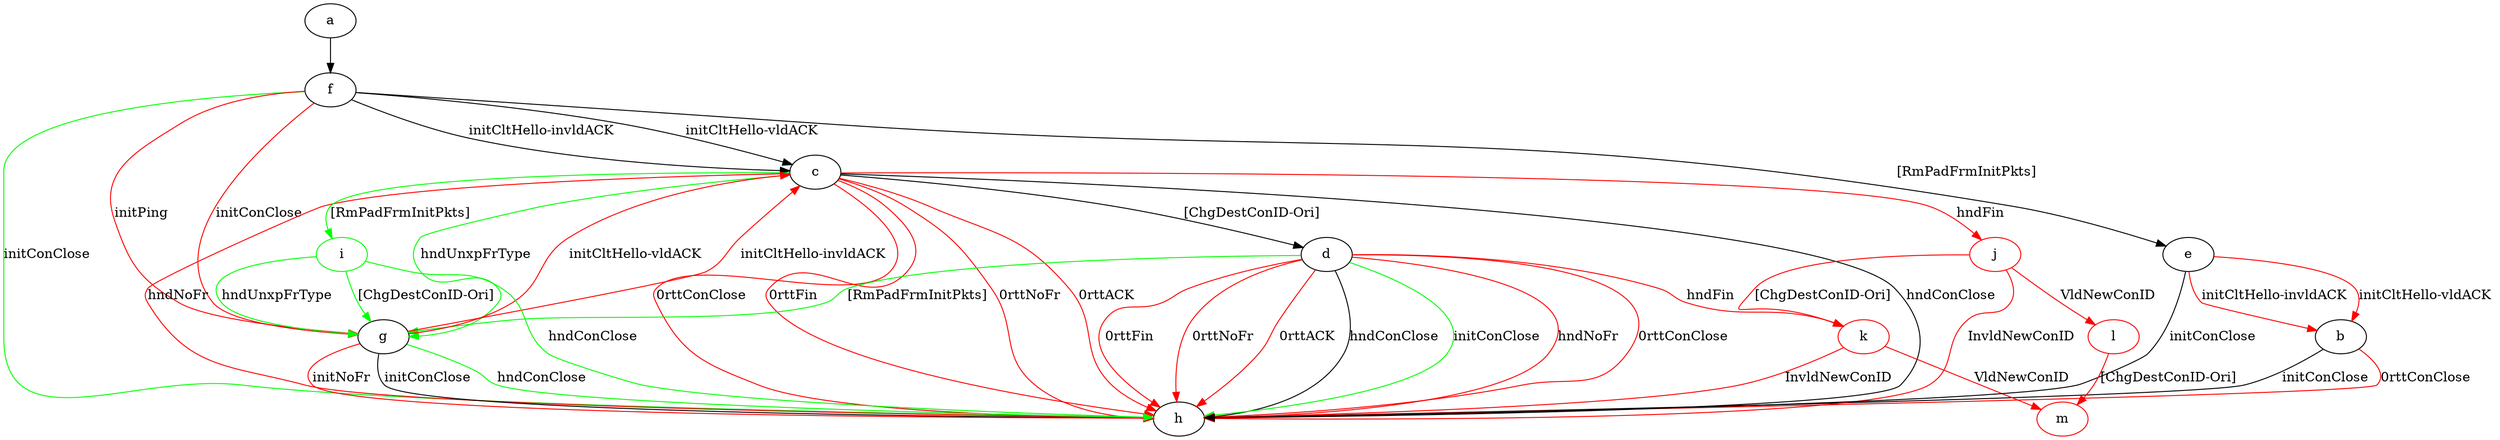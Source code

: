 digraph "" {
	a -> f	[key=0];
	b -> h	[key=0,
		label="initConClose "];
	b -> h	[key=1,
		color=red,
		label="0rttConClose "];
	c -> d	[key=0,
		label="[ChgDestConID-Ori] "];
	c -> g	[key=0,
		color=green,
		label="hndUnxpFrType "];
	c -> h	[key=0,
		label="hndConClose "];
	c -> h	[key=1,
		color=red,
		label="hndNoFr "];
	c -> h	[key=2,
		color=red,
		label="0rttConClose "];
	c -> h	[key=3,
		color=red,
		label="0rttFin "];
	c -> h	[key=4,
		color=red,
		label="0rttNoFr "];
	c -> h	[key=5,
		color=red,
		label="0rttACK "];
	i	[color=green];
	c -> i	[key=0,
		color=green,
		label="[RmPadFrmInitPkts] "];
	j	[color=red];
	c -> j	[key=0,
		color=red,
		label="hndFin "];
	d -> g	[key=0,
		color=green,
		label="[RmPadFrmInitPkts] "];
	d -> h	[key=0,
		label="hndConClose "];
	d -> h	[key=1,
		color=green,
		label="initConClose "];
	d -> h	[key=2,
		color=red,
		label="hndNoFr "];
	d -> h	[key=3,
		color=red,
		label="0rttConClose "];
	d -> h	[key=4,
		color=red,
		label="0rttFin "];
	d -> h	[key=5,
		color=red,
		label="0rttNoFr "];
	d -> h	[key=6,
		color=red,
		label="0rttACK "];
	k	[color=red];
	d -> k	[key=0,
		color=red,
		label="hndFin "];
	e -> b	[key=0,
		color=red,
		label="initCltHello-vldACK "];
	e -> b	[key=1,
		color=red,
		label="initCltHello-invldACK "];
	e -> h	[key=0,
		label="initConClose "];
	f -> c	[key=0,
		label="initCltHello-vldACK "];
	f -> c	[key=1,
		label="initCltHello-invldACK "];
	f -> e	[key=0,
		label="[RmPadFrmInitPkts] "];
	f -> g	[key=0,
		color=red,
		label="initPing "];
	f -> g	[key=1,
		color=red,
		label="initConClose "];
	f -> h	[key=0,
		color=green,
		label="initConClose "];
	g -> c	[key=0,
		color=red,
		label="initCltHello-vldACK "];
	g -> c	[key=1,
		color=red,
		label="initCltHello-invldACK "];
	g -> h	[key=0,
		label="initConClose "];
	g -> h	[key=1,
		color=green,
		label="hndConClose "];
	g -> h	[key=2,
		color=red,
		label="initNoFr "];
	i -> g	[key=0,
		color=green,
		label="hndUnxpFrType "];
	i -> g	[key=1,
		color=green,
		label="[ChgDestConID-Ori] "];
	i -> h	[key=0,
		color=green,
		label="hndConClose "];
	j -> h	[key=0,
		color=red,
		label="InvldNewConID "];
	j -> k	[key=0,
		color=red,
		label="[ChgDestConID-Ori] "];
	l	[color=red];
	j -> l	[key=0,
		color=red,
		label="VldNewConID "];
	k -> h	[key=0,
		color=red,
		label="InvldNewConID "];
	m	[color=red];
	k -> m	[key=0,
		color=red,
		label="VldNewConID "];
	l -> m	[key=0,
		color=red,
		label="[ChgDestConID-Ori] "];
}
